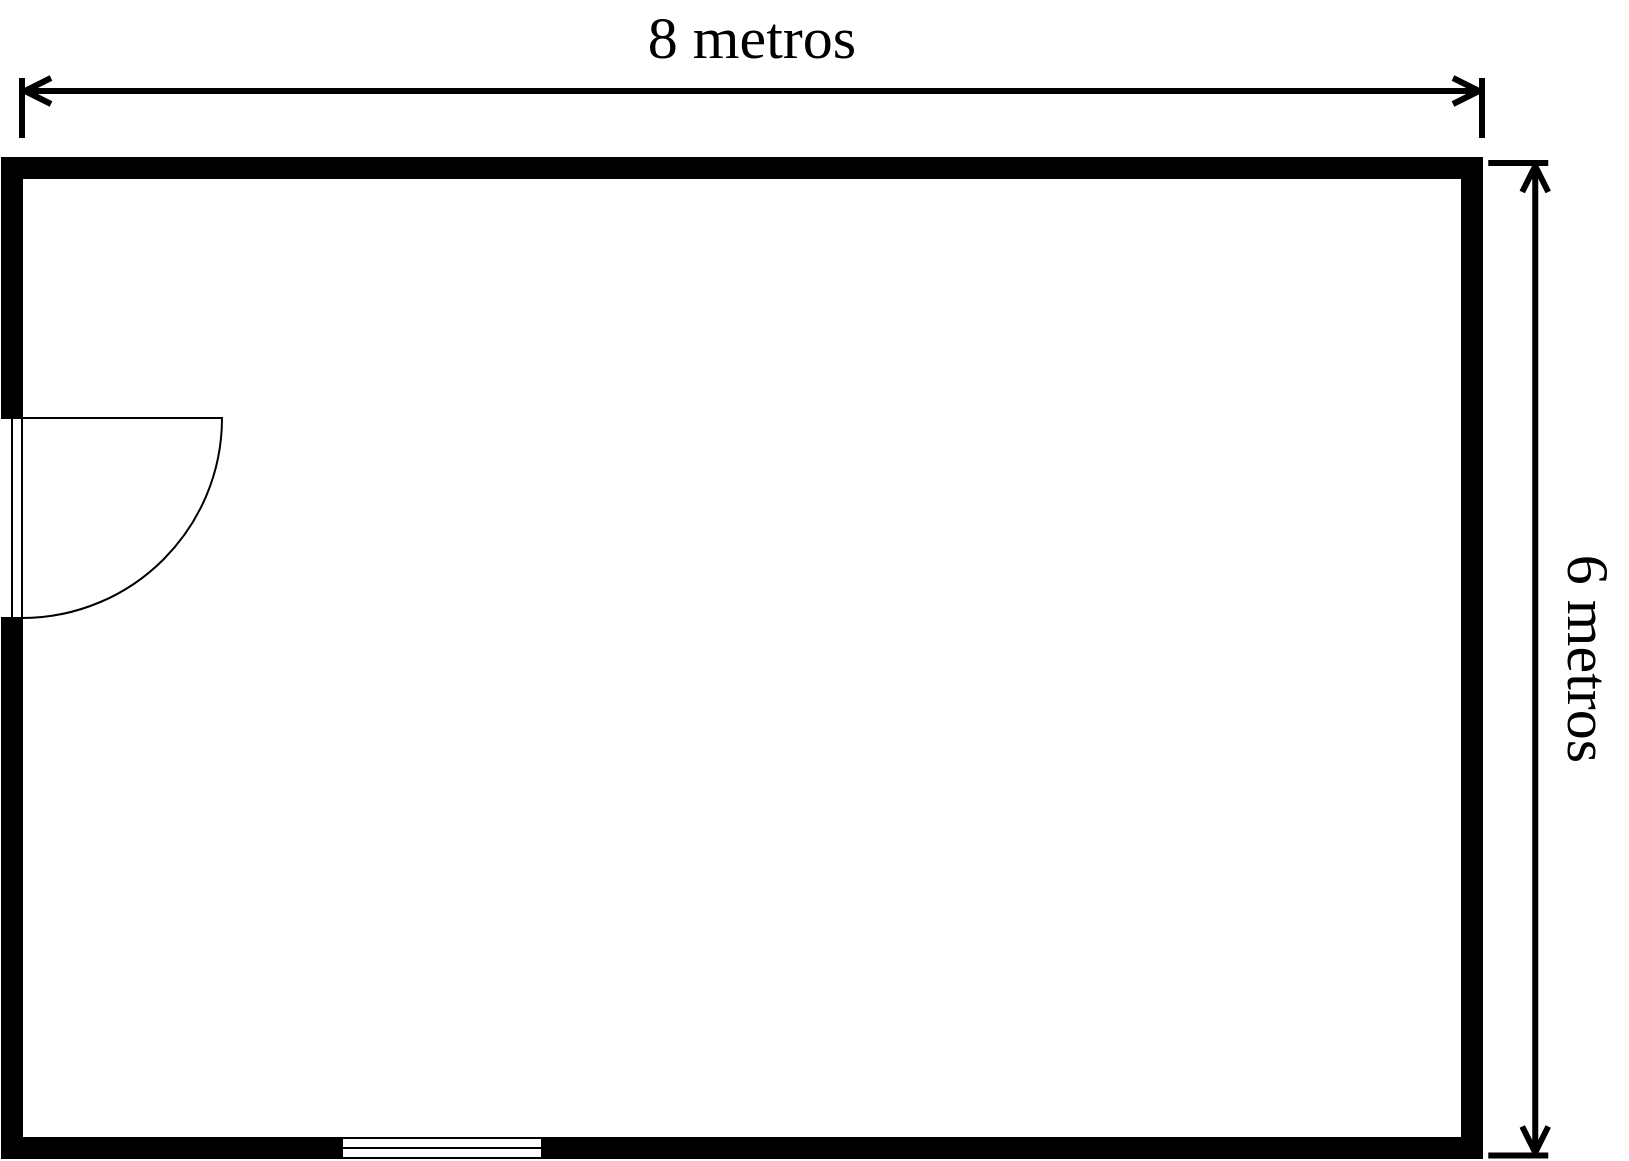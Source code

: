 <mxfile version="22.0.3" type="device">
  <diagram name="Page-1" id="38b20595-45e3-9b7f-d5ca-b57f44c5b66d">
    <mxGraphModel dx="554" dy="727" grid="1" gridSize="10" guides="0" tooltips="1" connect="1" arrows="1" fold="1" page="0" pageScale="1" pageWidth="1100" pageHeight="850" background="none" math="0" shadow="0">
      <root>
        <mxCell id="0" />
        <mxCell id="1" parent="0" />
        <mxCell id="na9KRPBOF1jbQ1gfBi5F-11" value="" style="verticalLabelPosition=bottom;html=1;verticalAlign=top;align=center;shape=mxgraph.floorplan.wall;fillColor=strokeColor;" parent="1" vertex="1">
          <mxGeometry x="560" y="430" width="720" height="10" as="geometry" />
        </mxCell>
        <mxCell id="na9KRPBOF1jbQ1gfBi5F-12" value="8 metros" style="shape=dimension;direction=west;align=center;points=[];verticalAlign=bottom;spacingTop=-15;labelBackgroundColor=none;fontSize=30;labelPosition=center;verticalLabelPosition=top;whiteSpace=wrap;html=1;strokeWidth=3;fontFamily=Times New Roman;" parent="1" vertex="1">
          <mxGeometry x="560" y="390" width="730" height="30" as="geometry" />
        </mxCell>
        <mxCell id="na9KRPBOF1jbQ1gfBi5F-15" value="" style="verticalLabelPosition=bottom;html=1;verticalAlign=top;align=center;shape=mxgraph.floorplan.wall;fillColor=strokeColor;direction=south;strokeWidth=1;perimeterSpacing=0;" parent="1" vertex="1">
          <mxGeometry x="550" y="430" width="10" height="130" as="geometry" />
        </mxCell>
        <mxCell id="na9KRPBOF1jbQ1gfBi5F-16" value="" style="verticalLabelPosition=bottom;html=1;verticalAlign=top;align=center;shape=mxgraph.floorplan.wall;fillColor=strokeColor;direction=south;" parent="1" vertex="1">
          <mxGeometry x="1280" y="430" width="10" height="500" as="geometry" />
        </mxCell>
        <mxCell id="na9KRPBOF1jbQ1gfBi5F-17" value="" style="verticalLabelPosition=bottom;html=1;verticalAlign=top;align=center;shape=mxgraph.floorplan.wall;fillColor=strokeColor;" parent="1" vertex="1">
          <mxGeometry x="550" y="920" width="730" height="10" as="geometry" />
        </mxCell>
        <mxCell id="na9KRPBOF1jbQ1gfBi5F-19" value="6 metros" style="shape=dimension;direction=west;align=center;points=[];verticalAlign=bottom;spacingTop=-15;labelBackgroundColor=none;fontSize=30;labelPosition=center;verticalLabelPosition=top;whiteSpace=wrap;html=1;strokeWidth=3;rotation=90;fontFamily=Times New Roman;" parent="1" vertex="1">
          <mxGeometry x="1060" y="665.63" width="496.25" height="30" as="geometry" />
        </mxCell>
        <mxCell id="na9KRPBOF1jbQ1gfBi5F-21" value="" style="verticalLabelPosition=bottom;html=1;verticalAlign=top;align=center;shape=mxgraph.floorplan.doorRight;aspect=fixed;rotation=-90;strokeWidth=1;perimeterSpacing=0;" parent="1" vertex="1">
          <mxGeometry x="560" y="555" width="100" height="110" as="geometry" />
        </mxCell>
        <mxCell id="na9KRPBOF1jbQ1gfBi5F-22" value="" style="verticalLabelPosition=bottom;html=1;verticalAlign=top;align=center;shape=mxgraph.floorplan.wall;fillColor=strokeColor;direction=south;" parent="1" vertex="1">
          <mxGeometry x="550" y="660" width="10" height="260" as="geometry" />
        </mxCell>
        <mxCell id="na9KRPBOF1jbQ1gfBi5F-24" value="" style="verticalLabelPosition=bottom;html=1;verticalAlign=top;align=center;shape=mxgraph.floorplan.window;" parent="1" vertex="1">
          <mxGeometry x="720" y="920" width="100" height="10" as="geometry" />
        </mxCell>
      </root>
    </mxGraphModel>
  </diagram>
</mxfile>
